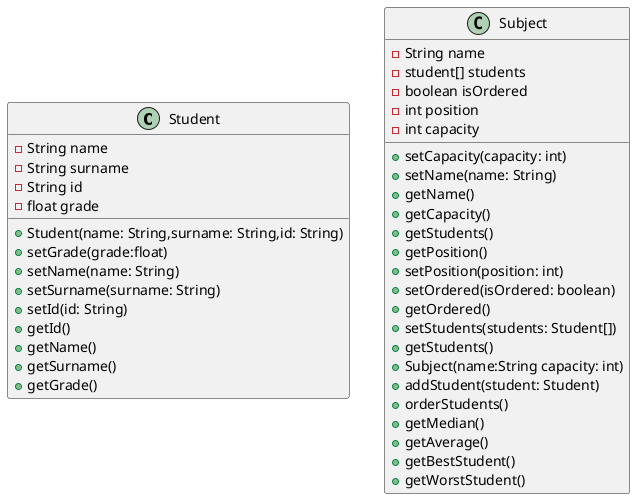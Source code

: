 @startuml
Class Student{
-String name
-String surname
-String id
-float grade
+Student(name: String,surname: String,id: String)
+setGrade(grade:float)
+setName(name: String)
+setSurname(surname: String)
+setId(id: String)
+getId()
+getName()
+getSurname()
+getGrade()
}

Class Subject{
-String name
-student[] students
-boolean isOrdered
-int position
-int capacity
+setCapacity(capacity: int)
+setName(name: String)
+getName()
+getCapacity()
+getStudents()
+getPosition()
+setPosition(position: int)
+setOrdered(isOrdered: boolean)
+getOrdered()
+setStudents(students: Student[])
+getStudents()
+Subject(name:String capacity: int)
+addStudent(student: Student)
+orderStudents()
+getMedian()
+getAverage()
+getBestStudent()
+getWorstStudent()
}
@enduml
